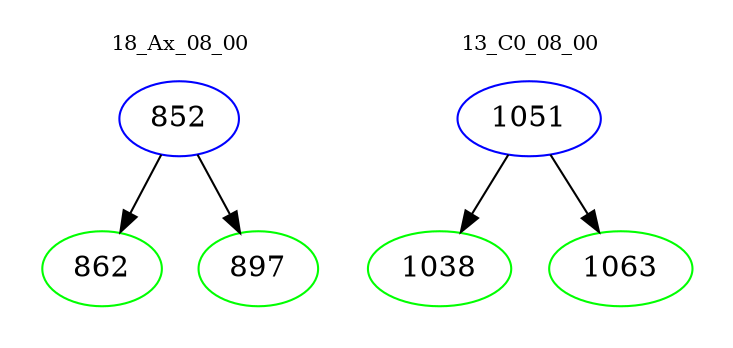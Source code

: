 digraph{
subgraph cluster_0 {
color = white
label = "18_Ax_08_00";
fontsize=10;
T0_852 [label="852", color="blue"]
T0_852 -> T0_862 [color="black"]
T0_862 [label="862", color="green"]
T0_852 -> T0_897 [color="black"]
T0_897 [label="897", color="green"]
}
subgraph cluster_1 {
color = white
label = "13_C0_08_00";
fontsize=10;
T1_1051 [label="1051", color="blue"]
T1_1051 -> T1_1038 [color="black"]
T1_1038 [label="1038", color="green"]
T1_1051 -> T1_1063 [color="black"]
T1_1063 [label="1063", color="green"]
}
}
